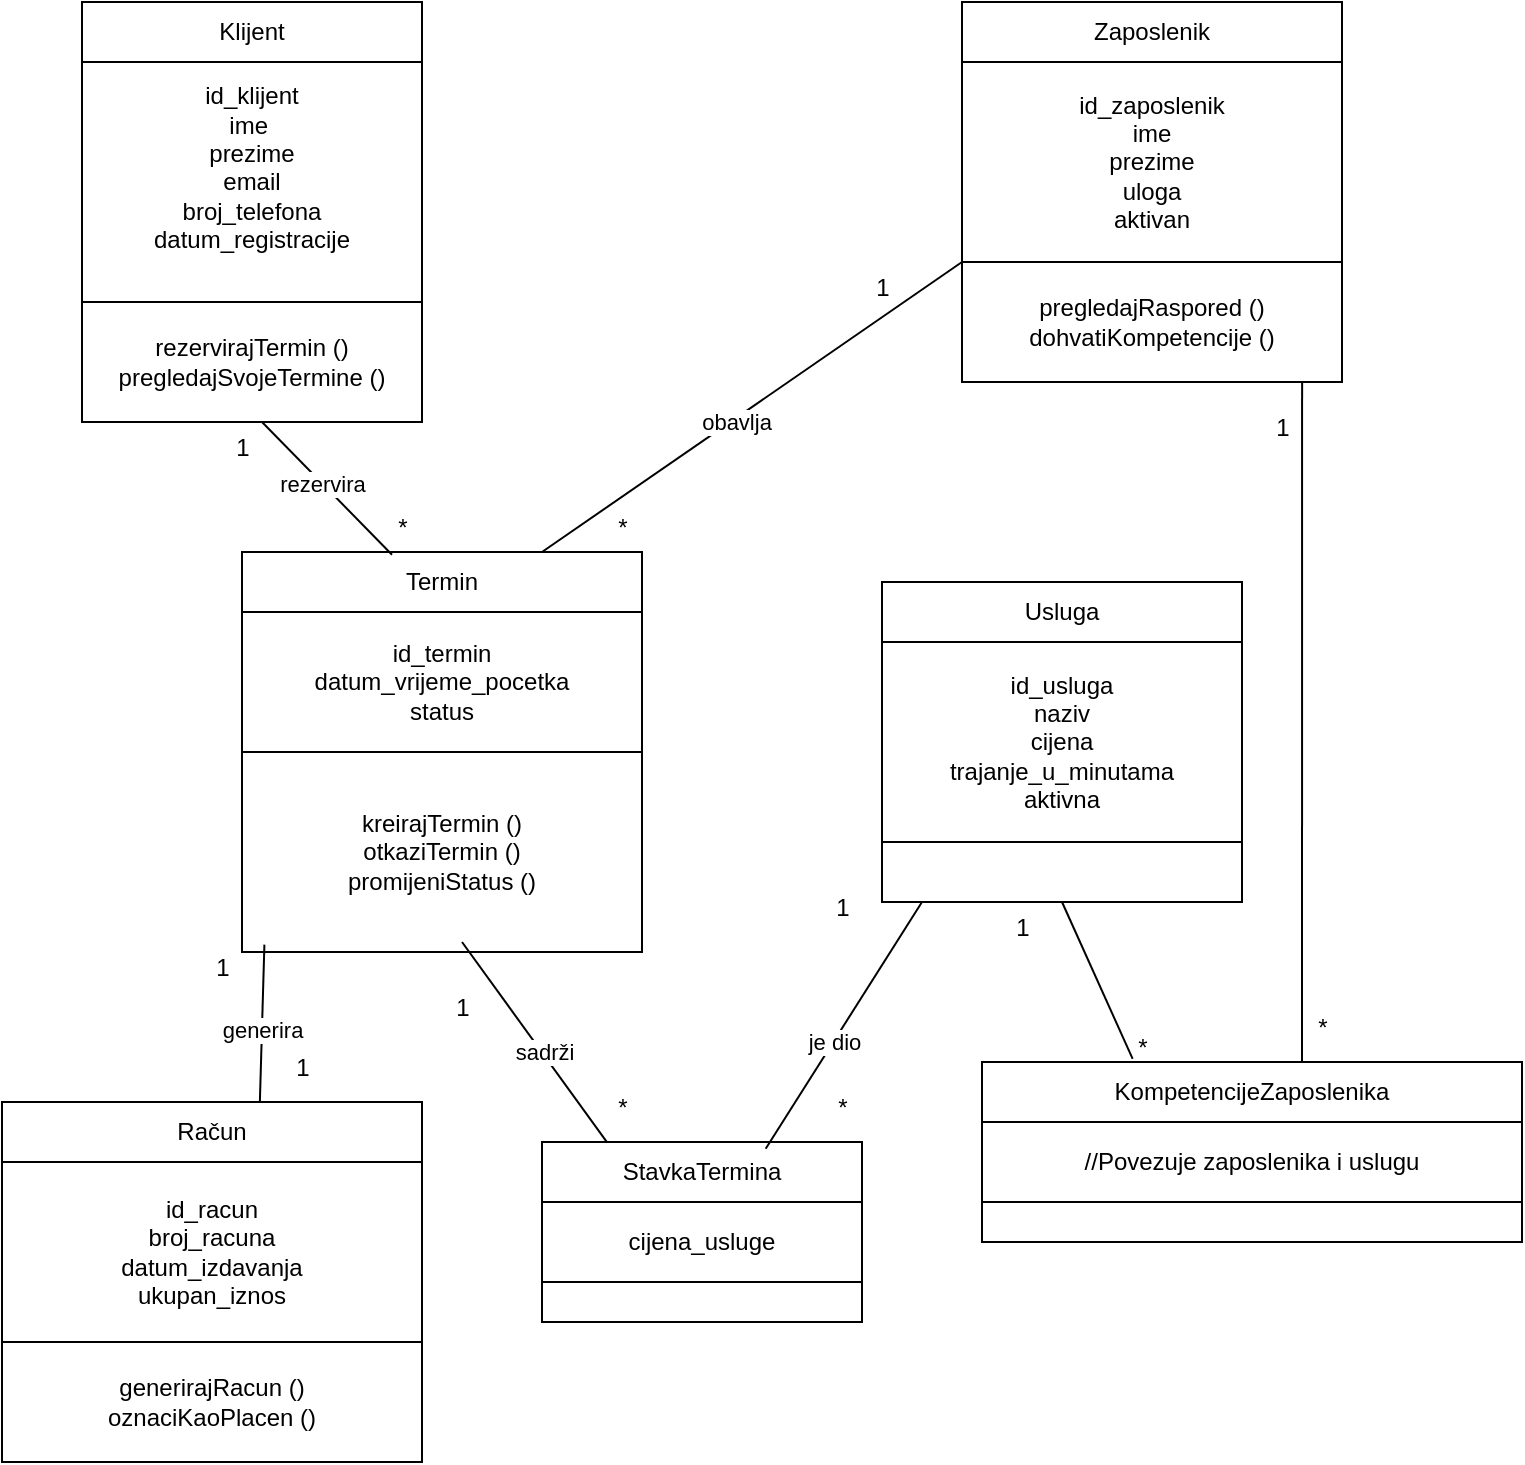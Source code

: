 <mxfile version="27.1.6">
  <diagram name="Page-1" id="TeQzSw6UrltoazhNfl4t">
    <mxGraphModel dx="1158" dy="633" grid="1" gridSize="10" guides="1" tooltips="1" connect="1" arrows="1" fold="1" page="1" pageScale="1" pageWidth="850" pageHeight="1100" math="0" shadow="0">
      <root>
        <mxCell id="0" />
        <mxCell id="1" parent="0" />
        <mxCell id="RuhV8H8YjiO3MwO7PlEk-4" value="" style="group" vertex="1" connectable="0" parent="1">
          <mxGeometry x="110" y="40" width="170" height="210" as="geometry" />
        </mxCell>
        <mxCell id="RuhV8H8YjiO3MwO7PlEk-1" value="Klijent" style="rounded=0;whiteSpace=wrap;html=1;" vertex="1" parent="RuhV8H8YjiO3MwO7PlEk-4">
          <mxGeometry width="170" height="30" as="geometry" />
        </mxCell>
        <mxCell id="RuhV8H8YjiO3MwO7PlEk-2" value="&lt;div style=&quot;&quot;&gt;&lt;span style=&quot;background-color: transparent; color: light-dark(rgb(0, 0, 0), rgb(255, 255, 255));&quot;&gt;id_klijent&lt;/span&gt;&lt;/div&gt;&lt;div style=&quot;&quot;&gt;ime&amp;nbsp;&lt;/div&gt;&lt;div style=&quot;&quot;&gt;prezime&lt;/div&gt;&lt;div style=&quot;&quot;&gt;email&lt;/div&gt;&lt;div style=&quot;&quot;&gt;broj_telefona&lt;/div&gt;&lt;div style=&quot;&quot;&gt;datum_registracije&lt;/div&gt;&lt;div&gt;&lt;br&gt;&lt;/div&gt;" style="rounded=0;whiteSpace=wrap;html=1;align=center;" vertex="1" parent="RuhV8H8YjiO3MwO7PlEk-4">
          <mxGeometry y="30" width="170" height="120" as="geometry" />
        </mxCell>
        <mxCell id="RuhV8H8YjiO3MwO7PlEk-3" value="rezervirajTermin ()&lt;div&gt;pregledajSvojeTermine ()&lt;/div&gt;" style="rounded=0;whiteSpace=wrap;html=1;align=center;" vertex="1" parent="RuhV8H8YjiO3MwO7PlEk-4">
          <mxGeometry y="150" width="170" height="60" as="geometry" />
        </mxCell>
        <mxCell id="RuhV8H8YjiO3MwO7PlEk-8" value="" style="group" vertex="1" connectable="0" parent="1">
          <mxGeometry x="550" y="40" width="190" height="190" as="geometry" />
        </mxCell>
        <mxCell id="RuhV8H8YjiO3MwO7PlEk-5" value="Zaposlenik" style="rounded=0;whiteSpace=wrap;html=1;" vertex="1" parent="RuhV8H8YjiO3MwO7PlEk-8">
          <mxGeometry width="190" height="30" as="geometry" />
        </mxCell>
        <mxCell id="RuhV8H8YjiO3MwO7PlEk-6" value="&lt;div style=&quot;&quot;&gt;&lt;span style=&quot;background-color: transparent; color: light-dark(rgb(0, 0, 0), rgb(255, 255, 255));&quot;&gt;id_zaposlenik&lt;/span&gt;&lt;/div&gt;&lt;div style=&quot;&quot;&gt;ime&lt;/div&gt;&lt;div style=&quot;&quot;&gt;prezime&lt;/div&gt;&lt;div style=&quot;&quot;&gt;uloga&lt;/div&gt;&lt;div style=&quot;&quot;&gt;aktivan&lt;/div&gt;" style="rounded=0;whiteSpace=wrap;html=1;align=center;" vertex="1" parent="RuhV8H8YjiO3MwO7PlEk-8">
          <mxGeometry y="30" width="190" height="100" as="geometry" />
        </mxCell>
        <mxCell id="RuhV8H8YjiO3MwO7PlEk-7" value="pregledajRaspored ()&lt;div&gt;dohvatiKompetencije ()&lt;/div&gt;" style="rounded=0;whiteSpace=wrap;html=1;" vertex="1" parent="RuhV8H8YjiO3MwO7PlEk-8">
          <mxGeometry y="130" width="190" height="60" as="geometry" />
        </mxCell>
        <mxCell id="RuhV8H8YjiO3MwO7PlEk-12" value="" style="group" vertex="1" connectable="0" parent="1">
          <mxGeometry x="190" y="305" width="200" height="210" as="geometry" />
        </mxCell>
        <mxCell id="RuhV8H8YjiO3MwO7PlEk-9" value="Termin" style="rounded=0;whiteSpace=wrap;html=1;" vertex="1" parent="RuhV8H8YjiO3MwO7PlEk-12">
          <mxGeometry y="10" width="200" height="30" as="geometry" />
        </mxCell>
        <mxCell id="RuhV8H8YjiO3MwO7PlEk-10" value="id_termin&lt;div&gt;datum_vrijeme_pocetka&lt;/div&gt;&lt;div&gt;status&lt;/div&gt;" style="rounded=0;whiteSpace=wrap;html=1;" vertex="1" parent="RuhV8H8YjiO3MwO7PlEk-12">
          <mxGeometry y="40" width="200" height="70" as="geometry" />
        </mxCell>
        <mxCell id="RuhV8H8YjiO3MwO7PlEk-11" value="kreirajTermin ()&lt;div&gt;otkaziTermin ()&lt;/div&gt;&lt;div&gt;promijeniStatus ()&lt;/div&gt;" style="rounded=0;whiteSpace=wrap;html=1;" vertex="1" parent="RuhV8H8YjiO3MwO7PlEk-12">
          <mxGeometry y="110" width="200" height="100" as="geometry" />
        </mxCell>
        <mxCell id="RuhV8H8YjiO3MwO7PlEk-16" value="" style="group" vertex="1" connectable="0" parent="1">
          <mxGeometry x="510" y="330" width="180" height="160" as="geometry" />
        </mxCell>
        <mxCell id="RuhV8H8YjiO3MwO7PlEk-28" style="edgeStyle=orthogonalEdgeStyle;rounded=0;orthogonalLoop=1;jettySize=auto;html=1;" edge="1" parent="RuhV8H8YjiO3MwO7PlEk-16" source="RuhV8H8YjiO3MwO7PlEk-13" target="RuhV8H8YjiO3MwO7PlEk-14">
          <mxGeometry relative="1" as="geometry" />
        </mxCell>
        <mxCell id="RuhV8H8YjiO3MwO7PlEk-13" value="Usluga" style="rounded=0;whiteSpace=wrap;html=1;" vertex="1" parent="RuhV8H8YjiO3MwO7PlEk-16">
          <mxGeometry width="180" height="30" as="geometry" />
        </mxCell>
        <mxCell id="RuhV8H8YjiO3MwO7PlEk-14" value="id_usluga&lt;div&gt;naziv&lt;/div&gt;&lt;div&gt;cijena&lt;/div&gt;&lt;div&gt;trajanje_u_minutama&lt;/div&gt;&lt;div&gt;aktivna&lt;/div&gt;" style="rounded=0;whiteSpace=wrap;html=1;" vertex="1" parent="RuhV8H8YjiO3MwO7PlEk-16">
          <mxGeometry y="30" width="180" height="100" as="geometry" />
        </mxCell>
        <mxCell id="RuhV8H8YjiO3MwO7PlEk-15" value="" style="rounded=0;whiteSpace=wrap;html=1;" vertex="1" parent="RuhV8H8YjiO3MwO7PlEk-16">
          <mxGeometry y="130" width="180" height="30" as="geometry" />
        </mxCell>
        <mxCell id="RuhV8H8YjiO3MwO7PlEk-17" value="Račun" style="rounded=0;whiteSpace=wrap;html=1;" vertex="1" parent="1">
          <mxGeometry x="70" y="590" width="210" height="30" as="geometry" />
        </mxCell>
        <mxCell id="RuhV8H8YjiO3MwO7PlEk-18" value="id_racun&lt;div&gt;broj_racuna&lt;/div&gt;&lt;div&gt;datum_izdavanja&lt;/div&gt;&lt;div&gt;ukupan_iznos&lt;/div&gt;" style="rounded=0;whiteSpace=wrap;html=1;" vertex="1" parent="1">
          <mxGeometry x="70" y="620" width="210" height="90" as="geometry" />
        </mxCell>
        <mxCell id="RuhV8H8YjiO3MwO7PlEk-19" value="generirajRacun ()&lt;div&gt;oznaciKaoPlacen ()&lt;/div&gt;" style="rounded=0;whiteSpace=wrap;html=1;" vertex="1" parent="1">
          <mxGeometry x="70" y="710" width="210" height="60" as="geometry" />
        </mxCell>
        <mxCell id="RuhV8H8YjiO3MwO7PlEk-23" value="" style="group" vertex="1" connectable="0" parent="1">
          <mxGeometry x="340" y="610" width="160" height="90" as="geometry" />
        </mxCell>
        <mxCell id="RuhV8H8YjiO3MwO7PlEk-20" value="StavkaTermina" style="rounded=0;whiteSpace=wrap;html=1;" vertex="1" parent="RuhV8H8YjiO3MwO7PlEk-23">
          <mxGeometry width="160" height="30" as="geometry" />
        </mxCell>
        <mxCell id="RuhV8H8YjiO3MwO7PlEk-21" value="cijena_usluge" style="rounded=0;whiteSpace=wrap;html=1;" vertex="1" parent="RuhV8H8YjiO3MwO7PlEk-23">
          <mxGeometry y="30" width="160" height="40" as="geometry" />
        </mxCell>
        <mxCell id="RuhV8H8YjiO3MwO7PlEk-22" value="" style="rounded=0;whiteSpace=wrap;html=1;" vertex="1" parent="RuhV8H8YjiO3MwO7PlEk-23">
          <mxGeometry y="70" width="160" height="20" as="geometry" />
        </mxCell>
        <mxCell id="RuhV8H8YjiO3MwO7PlEk-27" value="" style="group" vertex="1" connectable="0" parent="1">
          <mxGeometry x="560" y="570" width="270" height="90" as="geometry" />
        </mxCell>
        <mxCell id="RuhV8H8YjiO3MwO7PlEk-24" value="KompetencijeZaposlenika" style="rounded=0;whiteSpace=wrap;html=1;" vertex="1" parent="RuhV8H8YjiO3MwO7PlEk-27">
          <mxGeometry width="270" height="30" as="geometry" />
        </mxCell>
        <mxCell id="RuhV8H8YjiO3MwO7PlEk-25" value="//Povezuje zaposlenika i uslugu" style="rounded=0;whiteSpace=wrap;html=1;" vertex="1" parent="RuhV8H8YjiO3MwO7PlEk-27">
          <mxGeometry y="30" width="270" height="40" as="geometry" />
        </mxCell>
        <mxCell id="RuhV8H8YjiO3MwO7PlEk-26" value="" style="rounded=0;whiteSpace=wrap;html=1;" vertex="1" parent="RuhV8H8YjiO3MwO7PlEk-27">
          <mxGeometry y="70" width="270" height="20" as="geometry" />
        </mxCell>
        <mxCell id="RuhV8H8YjiO3MwO7PlEk-29" value="" style="endArrow=none;html=1;rounded=0;entryX=0.375;entryY=0.045;entryDx=0;entryDy=0;entryPerimeter=0;" edge="1" parent="1" target="RuhV8H8YjiO3MwO7PlEk-9">
          <mxGeometry width="50" height="50" relative="1" as="geometry">
            <mxPoint x="200" y="250" as="sourcePoint" />
            <mxPoint x="450" y="380" as="targetPoint" />
          </mxGeometry>
        </mxCell>
        <mxCell id="RuhV8H8YjiO3MwO7PlEk-33" value="rezervira" style="edgeLabel;html=1;align=center;verticalAlign=middle;resizable=0;points=[];" vertex="1" connectable="0" parent="RuhV8H8YjiO3MwO7PlEk-29">
          <mxGeometry x="-0.081" relative="1" as="geometry">
            <mxPoint as="offset" />
          </mxGeometry>
        </mxCell>
        <mxCell id="RuhV8H8YjiO3MwO7PlEk-32" value="" style="endArrow=none;html=1;rounded=0;entryX=0;entryY=1;entryDx=0;entryDy=0;exitX=0.75;exitY=0;exitDx=0;exitDy=0;" edge="1" parent="1" source="RuhV8H8YjiO3MwO7PlEk-9" target="RuhV8H8YjiO3MwO7PlEk-6">
          <mxGeometry width="50" height="50" relative="1" as="geometry">
            <mxPoint x="280" y="340" as="sourcePoint" />
            <mxPoint x="330" y="290" as="targetPoint" />
          </mxGeometry>
        </mxCell>
        <mxCell id="RuhV8H8YjiO3MwO7PlEk-36" value="obavlja" style="edgeLabel;html=1;align=center;verticalAlign=middle;resizable=0;points=[];" vertex="1" connectable="0" parent="RuhV8H8YjiO3MwO7PlEk-32">
          <mxGeometry x="-0.086" y="-1" relative="1" as="geometry">
            <mxPoint as="offset" />
          </mxGeometry>
        </mxCell>
        <mxCell id="RuhV8H8YjiO3MwO7PlEk-34" value="1" style="text;html=1;align=center;verticalAlign=middle;resizable=0;points=[];autosize=1;strokeColor=none;fillColor=none;" vertex="1" parent="1">
          <mxGeometry x="175" y="248" width="30" height="30" as="geometry" />
        </mxCell>
        <mxCell id="RuhV8H8YjiO3MwO7PlEk-35" value="*" style="text;html=1;align=center;verticalAlign=middle;resizable=0;points=[];autosize=1;strokeColor=none;fillColor=none;" vertex="1" parent="1">
          <mxGeometry x="255" y="288" width="30" height="30" as="geometry" />
        </mxCell>
        <mxCell id="RuhV8H8YjiO3MwO7PlEk-37" value="*" style="text;html=1;align=center;verticalAlign=middle;resizable=0;points=[];autosize=1;strokeColor=none;fillColor=none;" vertex="1" parent="1">
          <mxGeometry x="365" y="288" width="30" height="30" as="geometry" />
        </mxCell>
        <mxCell id="RuhV8H8YjiO3MwO7PlEk-38" value="1" style="text;html=1;align=center;verticalAlign=middle;resizable=0;points=[];autosize=1;strokeColor=none;fillColor=none;" vertex="1" parent="1">
          <mxGeometry x="495" y="168" width="30" height="30" as="geometry" />
        </mxCell>
        <mxCell id="RuhV8H8YjiO3MwO7PlEk-39" value="" style="endArrow=none;html=1;rounded=0;exitX=0.614;exitY=-0.008;exitDx=0;exitDy=0;exitPerimeter=0;entryX=0.056;entryY=0.963;entryDx=0;entryDy=0;entryPerimeter=0;" edge="1" parent="1" source="RuhV8H8YjiO3MwO7PlEk-17" target="RuhV8H8YjiO3MwO7PlEk-11">
          <mxGeometry width="50" height="50" relative="1" as="geometry">
            <mxPoint x="280" y="490" as="sourcePoint" />
            <mxPoint x="200" y="520" as="targetPoint" />
          </mxGeometry>
        </mxCell>
        <mxCell id="RuhV8H8YjiO3MwO7PlEk-40" value="generira" style="edgeLabel;html=1;align=center;verticalAlign=middle;resizable=0;points=[];" vertex="1" connectable="0" parent="RuhV8H8YjiO3MwO7PlEk-39">
          <mxGeometry x="-0.087" relative="1" as="geometry">
            <mxPoint as="offset" />
          </mxGeometry>
        </mxCell>
        <mxCell id="RuhV8H8YjiO3MwO7PlEk-41" value="1" style="text;html=1;align=center;verticalAlign=middle;resizable=0;points=[];autosize=1;strokeColor=none;fillColor=none;" vertex="1" parent="1">
          <mxGeometry x="165" y="508" width="30" height="30" as="geometry" />
        </mxCell>
        <mxCell id="RuhV8H8YjiO3MwO7PlEk-42" value="1" style="text;html=1;align=center;verticalAlign=middle;resizable=0;points=[];autosize=1;strokeColor=none;fillColor=none;" vertex="1" parent="1">
          <mxGeometry x="205" y="558" width="30" height="30" as="geometry" />
        </mxCell>
        <mxCell id="RuhV8H8YjiO3MwO7PlEk-43" value="" style="endArrow=none;html=1;rounded=0;exitX=0.55;exitY=0.95;exitDx=0;exitDy=0;exitPerimeter=0;entryX=0.204;entryY=0.011;entryDx=0;entryDy=0;entryPerimeter=0;" edge="1" parent="1" source="RuhV8H8YjiO3MwO7PlEk-11" target="RuhV8H8YjiO3MwO7PlEk-20">
          <mxGeometry width="50" height="50" relative="1" as="geometry">
            <mxPoint x="280" y="490" as="sourcePoint" />
            <mxPoint x="330" y="440" as="targetPoint" />
          </mxGeometry>
        </mxCell>
        <mxCell id="RuhV8H8YjiO3MwO7PlEk-44" value="sadrži" style="edgeLabel;html=1;align=center;verticalAlign=middle;resizable=0;points=[];" vertex="1" connectable="0" parent="RuhV8H8YjiO3MwO7PlEk-43">
          <mxGeometry x="0.096" y="1" relative="1" as="geometry">
            <mxPoint as="offset" />
          </mxGeometry>
        </mxCell>
        <mxCell id="RuhV8H8YjiO3MwO7PlEk-45" value="1" style="text;html=1;align=center;verticalAlign=middle;resizable=0;points=[];autosize=1;strokeColor=none;fillColor=none;" vertex="1" parent="1">
          <mxGeometry x="285" y="528" width="30" height="30" as="geometry" />
        </mxCell>
        <mxCell id="RuhV8H8YjiO3MwO7PlEk-46" value="*" style="text;html=1;align=center;verticalAlign=middle;resizable=0;points=[];autosize=1;strokeColor=none;fillColor=none;" vertex="1" parent="1">
          <mxGeometry x="365" y="578" width="30" height="30" as="geometry" />
        </mxCell>
        <mxCell id="RuhV8H8YjiO3MwO7PlEk-47" value="" style="endArrow=none;html=1;rounded=0;exitX=0.699;exitY=0.113;exitDx=0;exitDy=0;exitPerimeter=0;" edge="1" parent="1" source="RuhV8H8YjiO3MwO7PlEk-20">
          <mxGeometry width="50" height="50" relative="1" as="geometry">
            <mxPoint x="460" y="600" as="sourcePoint" />
            <mxPoint x="530" y="490" as="targetPoint" />
          </mxGeometry>
        </mxCell>
        <mxCell id="RuhV8H8YjiO3MwO7PlEk-48" value="je dio" style="edgeLabel;html=1;align=center;verticalAlign=middle;resizable=0;points=[];" vertex="1" connectable="0" parent="RuhV8H8YjiO3MwO7PlEk-47">
          <mxGeometry x="-0.124" relative="1" as="geometry">
            <mxPoint as="offset" />
          </mxGeometry>
        </mxCell>
        <mxCell id="RuhV8H8YjiO3MwO7PlEk-49" value="1" style="text;html=1;align=center;verticalAlign=middle;resizable=0;points=[];autosize=1;strokeColor=none;fillColor=none;" vertex="1" parent="1">
          <mxGeometry x="475" y="478" width="30" height="30" as="geometry" />
        </mxCell>
        <mxCell id="RuhV8H8YjiO3MwO7PlEk-50" value="*" style="text;html=1;align=center;verticalAlign=middle;resizable=0;points=[];autosize=1;strokeColor=none;fillColor=none;" vertex="1" parent="1">
          <mxGeometry x="475" y="578" width="30" height="30" as="geometry" />
        </mxCell>
        <mxCell id="RuhV8H8YjiO3MwO7PlEk-51" value="" style="endArrow=none;html=1;rounded=0;entryX=0.5;entryY=1;entryDx=0;entryDy=0;exitX=0.279;exitY=-0.052;exitDx=0;exitDy=0;exitPerimeter=0;" edge="1" parent="1" source="RuhV8H8YjiO3MwO7PlEk-24" target="RuhV8H8YjiO3MwO7PlEk-15">
          <mxGeometry width="50" height="50" relative="1" as="geometry">
            <mxPoint x="280" y="490" as="sourcePoint" />
            <mxPoint x="330" y="440" as="targetPoint" />
          </mxGeometry>
        </mxCell>
        <mxCell id="RuhV8H8YjiO3MwO7PlEk-52" value="1" style="text;html=1;align=center;verticalAlign=middle;resizable=0;points=[];autosize=1;strokeColor=none;fillColor=none;" vertex="1" parent="1">
          <mxGeometry x="565" y="488" width="30" height="30" as="geometry" />
        </mxCell>
        <mxCell id="RuhV8H8YjiO3MwO7PlEk-53" value="*" style="text;html=1;align=center;verticalAlign=middle;resizable=0;points=[];autosize=1;strokeColor=none;fillColor=none;" vertex="1" parent="1">
          <mxGeometry x="625" y="548" width="30" height="30" as="geometry" />
        </mxCell>
        <mxCell id="RuhV8H8YjiO3MwO7PlEk-54" value="" style="endArrow=none;html=1;rounded=0;entryX=0.895;entryY=1;entryDx=0;entryDy=0;entryPerimeter=0;" edge="1" parent="1" target="RuhV8H8YjiO3MwO7PlEk-7">
          <mxGeometry width="50" height="50" relative="1" as="geometry">
            <mxPoint x="720" y="570" as="sourcePoint" />
            <mxPoint x="330" y="390" as="targetPoint" />
          </mxGeometry>
        </mxCell>
        <mxCell id="RuhV8H8YjiO3MwO7PlEk-55" value="1" style="text;html=1;align=center;verticalAlign=middle;resizable=0;points=[];autosize=1;strokeColor=none;fillColor=none;" vertex="1" parent="1">
          <mxGeometry x="695" y="238" width="30" height="30" as="geometry" />
        </mxCell>
        <mxCell id="RuhV8H8YjiO3MwO7PlEk-56" value="*" style="text;html=1;align=center;verticalAlign=middle;resizable=0;points=[];autosize=1;strokeColor=none;fillColor=none;" vertex="1" parent="1">
          <mxGeometry x="715" y="538" width="30" height="30" as="geometry" />
        </mxCell>
      </root>
    </mxGraphModel>
  </diagram>
</mxfile>

